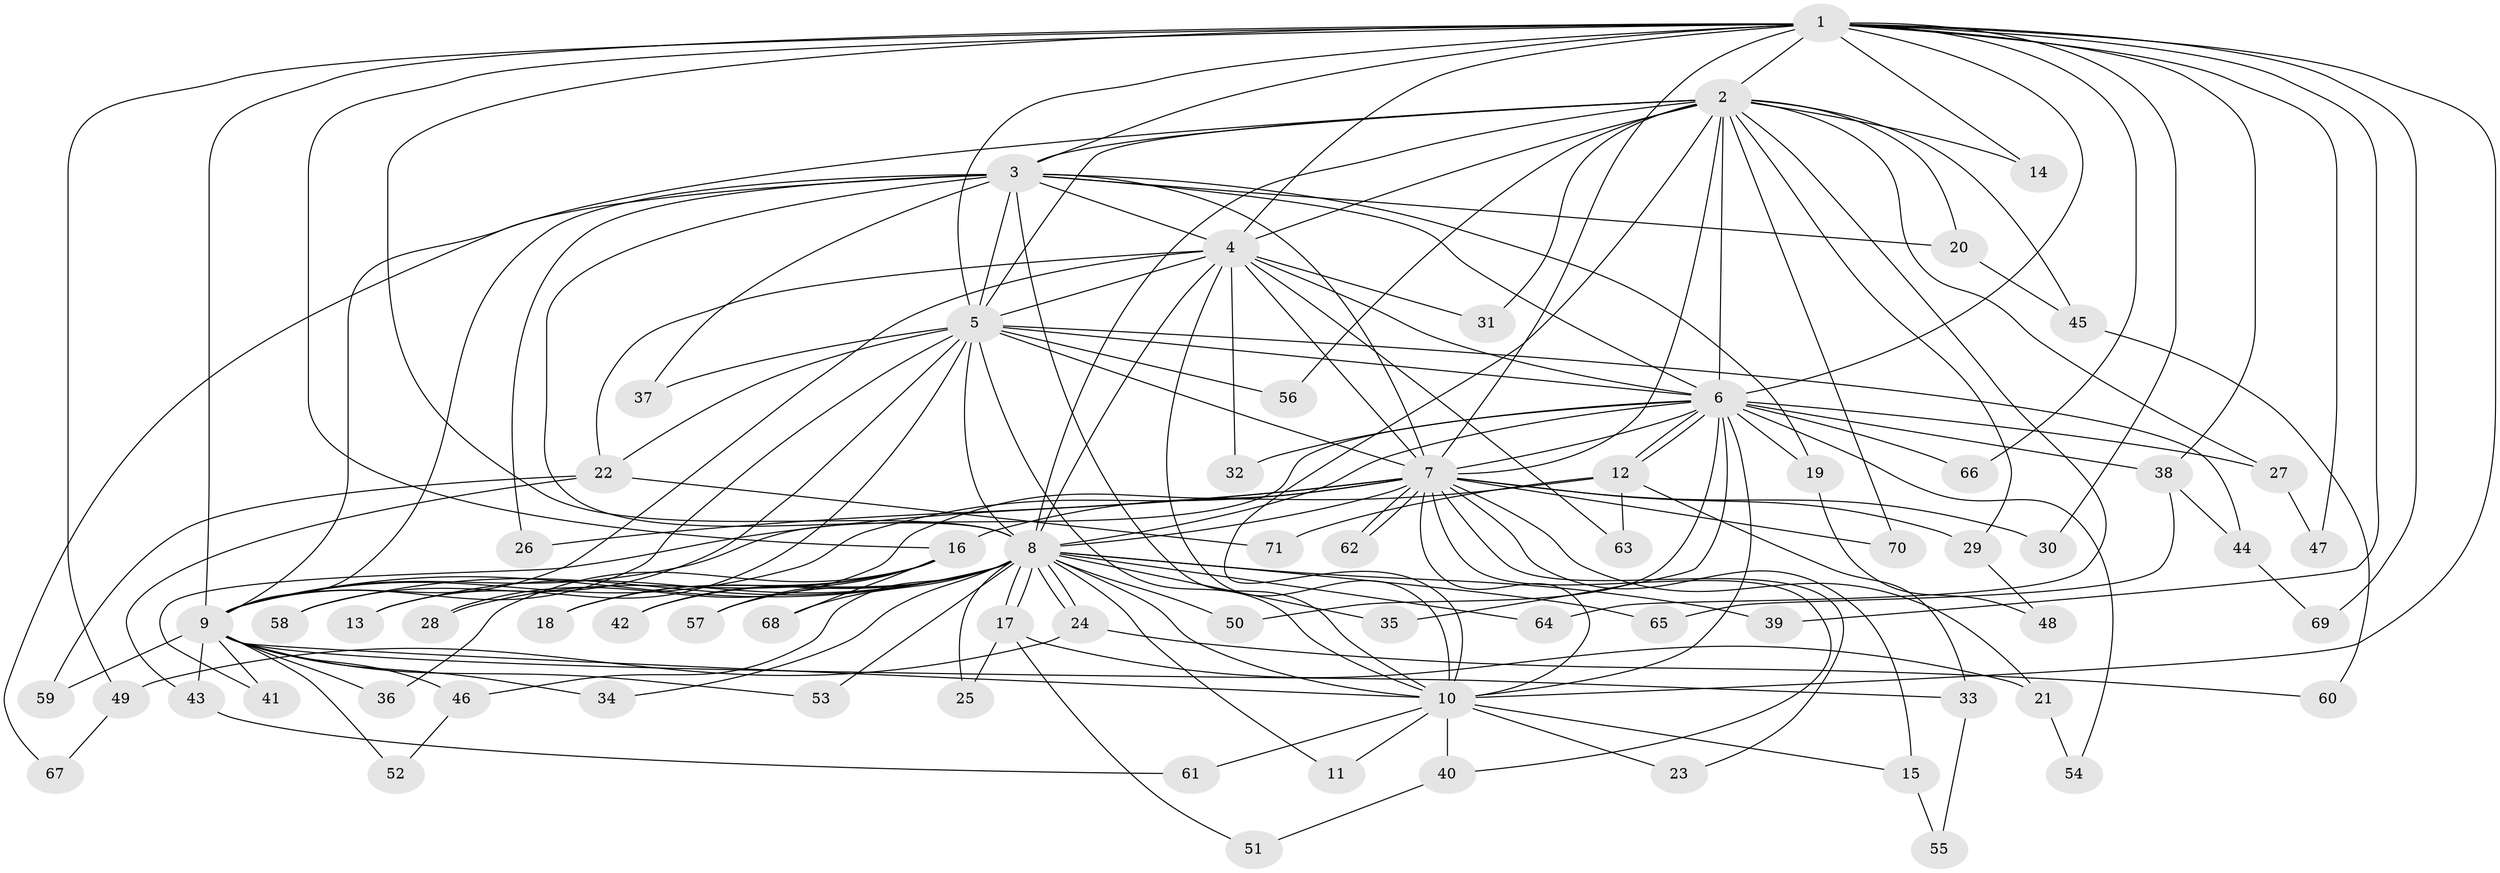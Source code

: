 // Generated by graph-tools (version 1.1) at 2025/34/03/09/25 02:34:37]
// undirected, 71 vertices, 167 edges
graph export_dot {
graph [start="1"]
  node [color=gray90,style=filled];
  1;
  2;
  3;
  4;
  5;
  6;
  7;
  8;
  9;
  10;
  11;
  12;
  13;
  14;
  15;
  16;
  17;
  18;
  19;
  20;
  21;
  22;
  23;
  24;
  25;
  26;
  27;
  28;
  29;
  30;
  31;
  32;
  33;
  34;
  35;
  36;
  37;
  38;
  39;
  40;
  41;
  42;
  43;
  44;
  45;
  46;
  47;
  48;
  49;
  50;
  51;
  52;
  53;
  54;
  55;
  56;
  57;
  58;
  59;
  60;
  61;
  62;
  63;
  64;
  65;
  66;
  67;
  68;
  69;
  70;
  71;
  1 -- 2;
  1 -- 3;
  1 -- 4;
  1 -- 5;
  1 -- 6;
  1 -- 7;
  1 -- 8;
  1 -- 9;
  1 -- 10;
  1 -- 14;
  1 -- 16;
  1 -- 30;
  1 -- 38;
  1 -- 39;
  1 -- 47;
  1 -- 49;
  1 -- 66;
  1 -- 69;
  2 -- 3;
  2 -- 4;
  2 -- 5;
  2 -- 6;
  2 -- 7;
  2 -- 8;
  2 -- 9;
  2 -- 10;
  2 -- 14;
  2 -- 20;
  2 -- 27;
  2 -- 29;
  2 -- 31;
  2 -- 45;
  2 -- 56;
  2 -- 64;
  2 -- 70;
  3 -- 4;
  3 -- 5;
  3 -- 6;
  3 -- 7;
  3 -- 8;
  3 -- 9;
  3 -- 10;
  3 -- 19;
  3 -- 20;
  3 -- 26;
  3 -- 37;
  3 -- 67;
  4 -- 5;
  4 -- 6;
  4 -- 7;
  4 -- 8;
  4 -- 9;
  4 -- 10;
  4 -- 22;
  4 -- 31;
  4 -- 32;
  4 -- 63;
  5 -- 6;
  5 -- 7;
  5 -- 8;
  5 -- 9;
  5 -- 10;
  5 -- 13;
  5 -- 22;
  5 -- 37;
  5 -- 44;
  5 -- 56;
  5 -- 58;
  6 -- 7;
  6 -- 8;
  6 -- 9;
  6 -- 10;
  6 -- 12;
  6 -- 12;
  6 -- 19;
  6 -- 27;
  6 -- 32;
  6 -- 35;
  6 -- 38;
  6 -- 50;
  6 -- 54;
  6 -- 66;
  7 -- 8;
  7 -- 9;
  7 -- 10;
  7 -- 15;
  7 -- 21;
  7 -- 23;
  7 -- 26;
  7 -- 28;
  7 -- 29;
  7 -- 30;
  7 -- 40;
  7 -- 41;
  7 -- 62;
  7 -- 62;
  7 -- 70;
  8 -- 9;
  8 -- 10;
  8 -- 11;
  8 -- 13;
  8 -- 17;
  8 -- 17;
  8 -- 18;
  8 -- 24;
  8 -- 24;
  8 -- 25;
  8 -- 34;
  8 -- 35;
  8 -- 39;
  8 -- 42;
  8 -- 46;
  8 -- 50;
  8 -- 53;
  8 -- 57;
  8 -- 58;
  8 -- 64;
  8 -- 65;
  8 -- 68;
  9 -- 10;
  9 -- 33;
  9 -- 34;
  9 -- 36;
  9 -- 41;
  9 -- 43;
  9 -- 46;
  9 -- 52;
  9 -- 53;
  9 -- 59;
  10 -- 11;
  10 -- 15;
  10 -- 23;
  10 -- 40;
  10 -- 61;
  12 -- 16;
  12 -- 33;
  12 -- 63;
  12 -- 71;
  15 -- 55;
  16 -- 18;
  16 -- 28;
  16 -- 36;
  16 -- 42;
  16 -- 57;
  16 -- 68;
  17 -- 21;
  17 -- 25;
  17 -- 51;
  19 -- 48;
  20 -- 45;
  21 -- 54;
  22 -- 43;
  22 -- 59;
  22 -- 71;
  24 -- 49;
  24 -- 60;
  27 -- 47;
  29 -- 48;
  33 -- 55;
  38 -- 44;
  38 -- 65;
  40 -- 51;
  43 -- 61;
  44 -- 69;
  45 -- 60;
  46 -- 52;
  49 -- 67;
}
